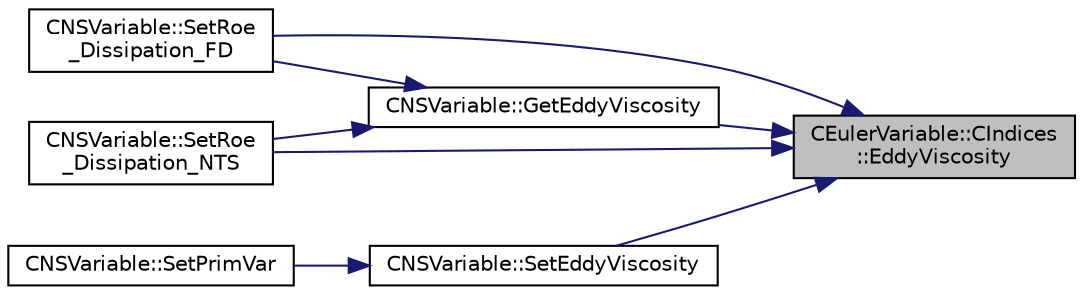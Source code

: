 digraph "CEulerVariable::CIndices::EddyViscosity"
{
 // LATEX_PDF_SIZE
  edge [fontname="Helvetica",fontsize="10",labelfontname="Helvetica",labelfontsize="10"];
  node [fontname="Helvetica",fontsize="10",shape=record];
  rankdir="RL";
  Node1 [label="CEulerVariable::CIndices\l::EddyViscosity",height=0.2,width=0.4,color="black", fillcolor="grey75", style="filled", fontcolor="black",tooltip=" "];
  Node1 -> Node2 [dir="back",color="midnightblue",fontsize="10",style="solid",fontname="Helvetica"];
  Node2 [label="CNSVariable::GetEddyViscosity",height=0.2,width=0.4,color="black", fillcolor="white", style="filled",URL="$classCNSVariable.html#a17d6cde8e1ad49e38947feafb3fbc529",tooltip="Get the eddy viscosity of the flow."];
  Node2 -> Node3 [dir="back",color="midnightblue",fontsize="10",style="solid",fontname="Helvetica"];
  Node3 [label="CNSVariable::SetRoe\l_Dissipation_FD",height=0.2,width=0.4,color="black", fillcolor="white", style="filled",URL="$classCNSVariable.html#a71e190265f85ef8f0cb414275dba59f7",tooltip="Set the new solution for Roe Dissipation."];
  Node2 -> Node4 [dir="back",color="midnightblue",fontsize="10",style="solid",fontname="Helvetica"];
  Node4 [label="CNSVariable::SetRoe\l_Dissipation_NTS",height=0.2,width=0.4,color="black", fillcolor="white", style="filled",URL="$classCNSVariable.html#ae8391103a386186f112deaa91e04cee7",tooltip="Set the new solution for Roe Dissipation."];
  Node1 -> Node5 [dir="back",color="midnightblue",fontsize="10",style="solid",fontname="Helvetica"];
  Node5 [label="CNSVariable::SetEddyViscosity",height=0.2,width=0.4,color="black", fillcolor="white", style="filled",URL="$classCNSVariable.html#a0eb773011f19e8a2a661a48ea23d23b1",tooltip=" "];
  Node5 -> Node6 [dir="back",color="midnightblue",fontsize="10",style="solid",fontname="Helvetica"];
  Node6 [label="CNSVariable::SetPrimVar",height=0.2,width=0.4,color="black", fillcolor="white", style="filled",URL="$classCNSVariable.html#a0db8c1ede5090174259a69548d20c9fe",tooltip="Set all the primitive variables for compressible flows."];
  Node1 -> Node3 [dir="back",color="midnightblue",fontsize="10",style="solid",fontname="Helvetica"];
  Node1 -> Node4 [dir="back",color="midnightblue",fontsize="10",style="solid",fontname="Helvetica"];
}
